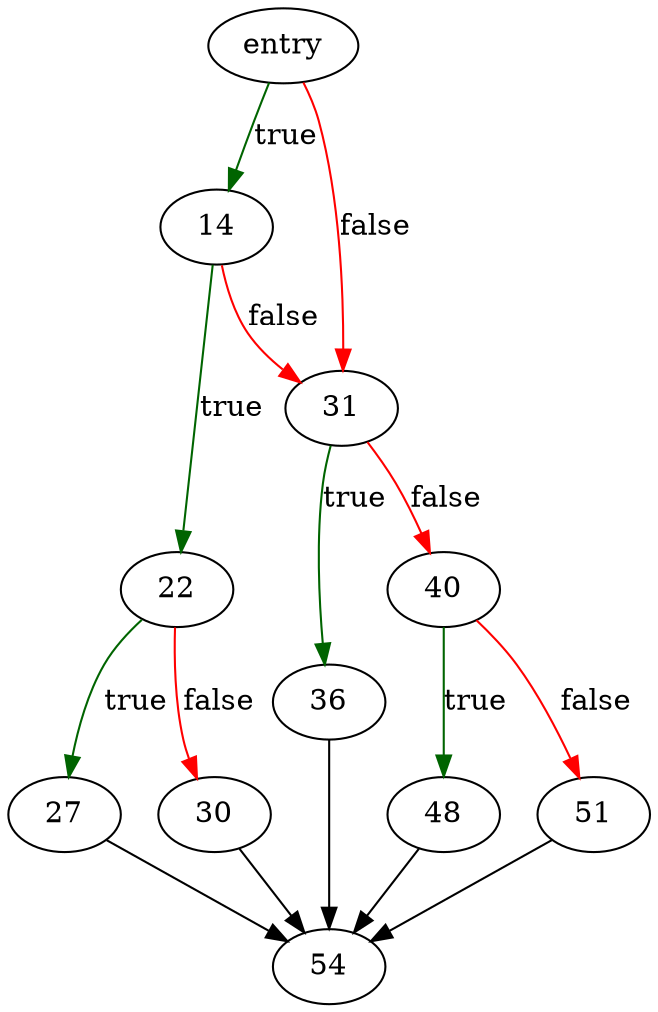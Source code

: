 digraph "sqlite3PagerWrite" {
	// Node definitions.
	1 [label=entry];
	14;
	22;
	27;
	30;
	31;
	36;
	40;
	48;
	51;
	54;

	// Edge definitions.
	1 -> 14 [
		color=darkgreen
		label=true
	];
	1 -> 31 [
		color=red
		label=false
	];
	14 -> 22 [
		color=darkgreen
		label=true
	];
	14 -> 31 [
		color=red
		label=false
	];
	22 -> 27 [
		color=darkgreen
		label=true
	];
	22 -> 30 [
		color=red
		label=false
	];
	27 -> 54;
	30 -> 54;
	31 -> 36 [
		color=darkgreen
		label=true
	];
	31 -> 40 [
		color=red
		label=false
	];
	36 -> 54;
	40 -> 48 [
		color=darkgreen
		label=true
	];
	40 -> 51 [
		color=red
		label=false
	];
	48 -> 54;
	51 -> 54;
}